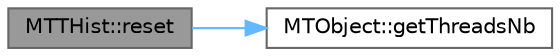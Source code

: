digraph "MTTHist::reset"
{
 // LATEX_PDF_SIZE
  bgcolor="transparent";
  edge [fontname=Helvetica,fontsize=10,labelfontname=Helvetica,labelfontsize=10];
  node [fontname=Helvetica,fontsize=10,shape=box,height=0.2,width=0.4];
  rankdir="LR";
  Node1 [id="Node000001",label="MTTHist::reset",height=0.2,width=0.4,color="gray40", fillcolor="grey60", style="filled", fontcolor="black",tooltip=" "];
  Node1 -> Node2 [id="edge1_Node000001_Node000002",color="steelblue1",style="solid",tooltip=" "];
  Node2 [id="Node000002",label="MTObject::getThreadsNb",height=0.2,width=0.4,color="grey40", fillcolor="white", style="filled",URL="$class_m_t_object.html#a0b2a35d6d2bf8797ecce9a8ea5a3aeed",tooltip=" "];
}
